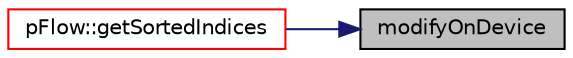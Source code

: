 digraph "modifyOnDevice"
{
 // LATEX_PDF_SIZE
  edge [fontname="Helvetica",fontsize="10",labelfontname="Helvetica",labelfontsize="10"];
  node [fontname="Helvetica",fontsize="10",shape=record];
  rankdir="RL";
  Node1 [label="modifyOnDevice",height=0.2,width=0.4,color="black", fillcolor="grey75", style="filled", fontcolor="black",tooltip="Mark device is modified."];
  Node1 -> Node2 [dir="back",color="midnightblue",fontsize="10",style="solid",fontname="Helvetica"];
  Node2 [label="pFlow::getSortedIndices",height=0.2,width=0.4,color="red", fillcolor="white", style="filled",URL="$namespacepFlow.html#a0326b52c0c892dc9732af2580c7bfe6d",tooltip=" "];
}
